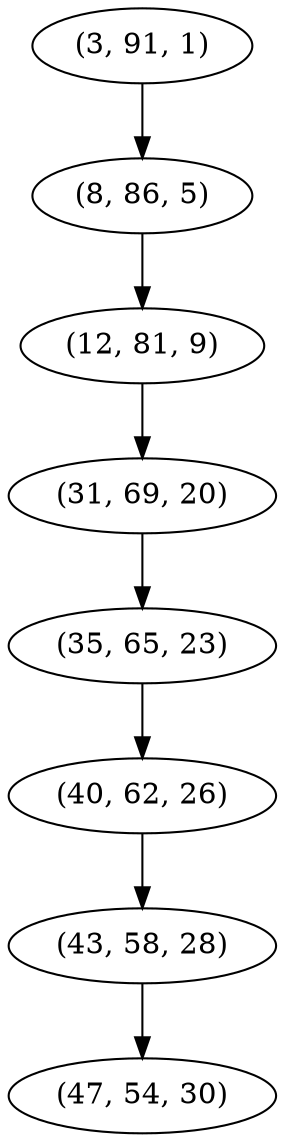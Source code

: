 digraph tree {
    "(3, 91, 1)";
    "(8, 86, 5)";
    "(12, 81, 9)";
    "(31, 69, 20)";
    "(35, 65, 23)";
    "(40, 62, 26)";
    "(43, 58, 28)";
    "(47, 54, 30)";
    "(3, 91, 1)" -> "(8, 86, 5)";
    "(8, 86, 5)" -> "(12, 81, 9)";
    "(12, 81, 9)" -> "(31, 69, 20)";
    "(31, 69, 20)" -> "(35, 65, 23)";
    "(35, 65, 23)" -> "(40, 62, 26)";
    "(40, 62, 26)" -> "(43, 58, 28)";
    "(43, 58, 28)" -> "(47, 54, 30)";
}
